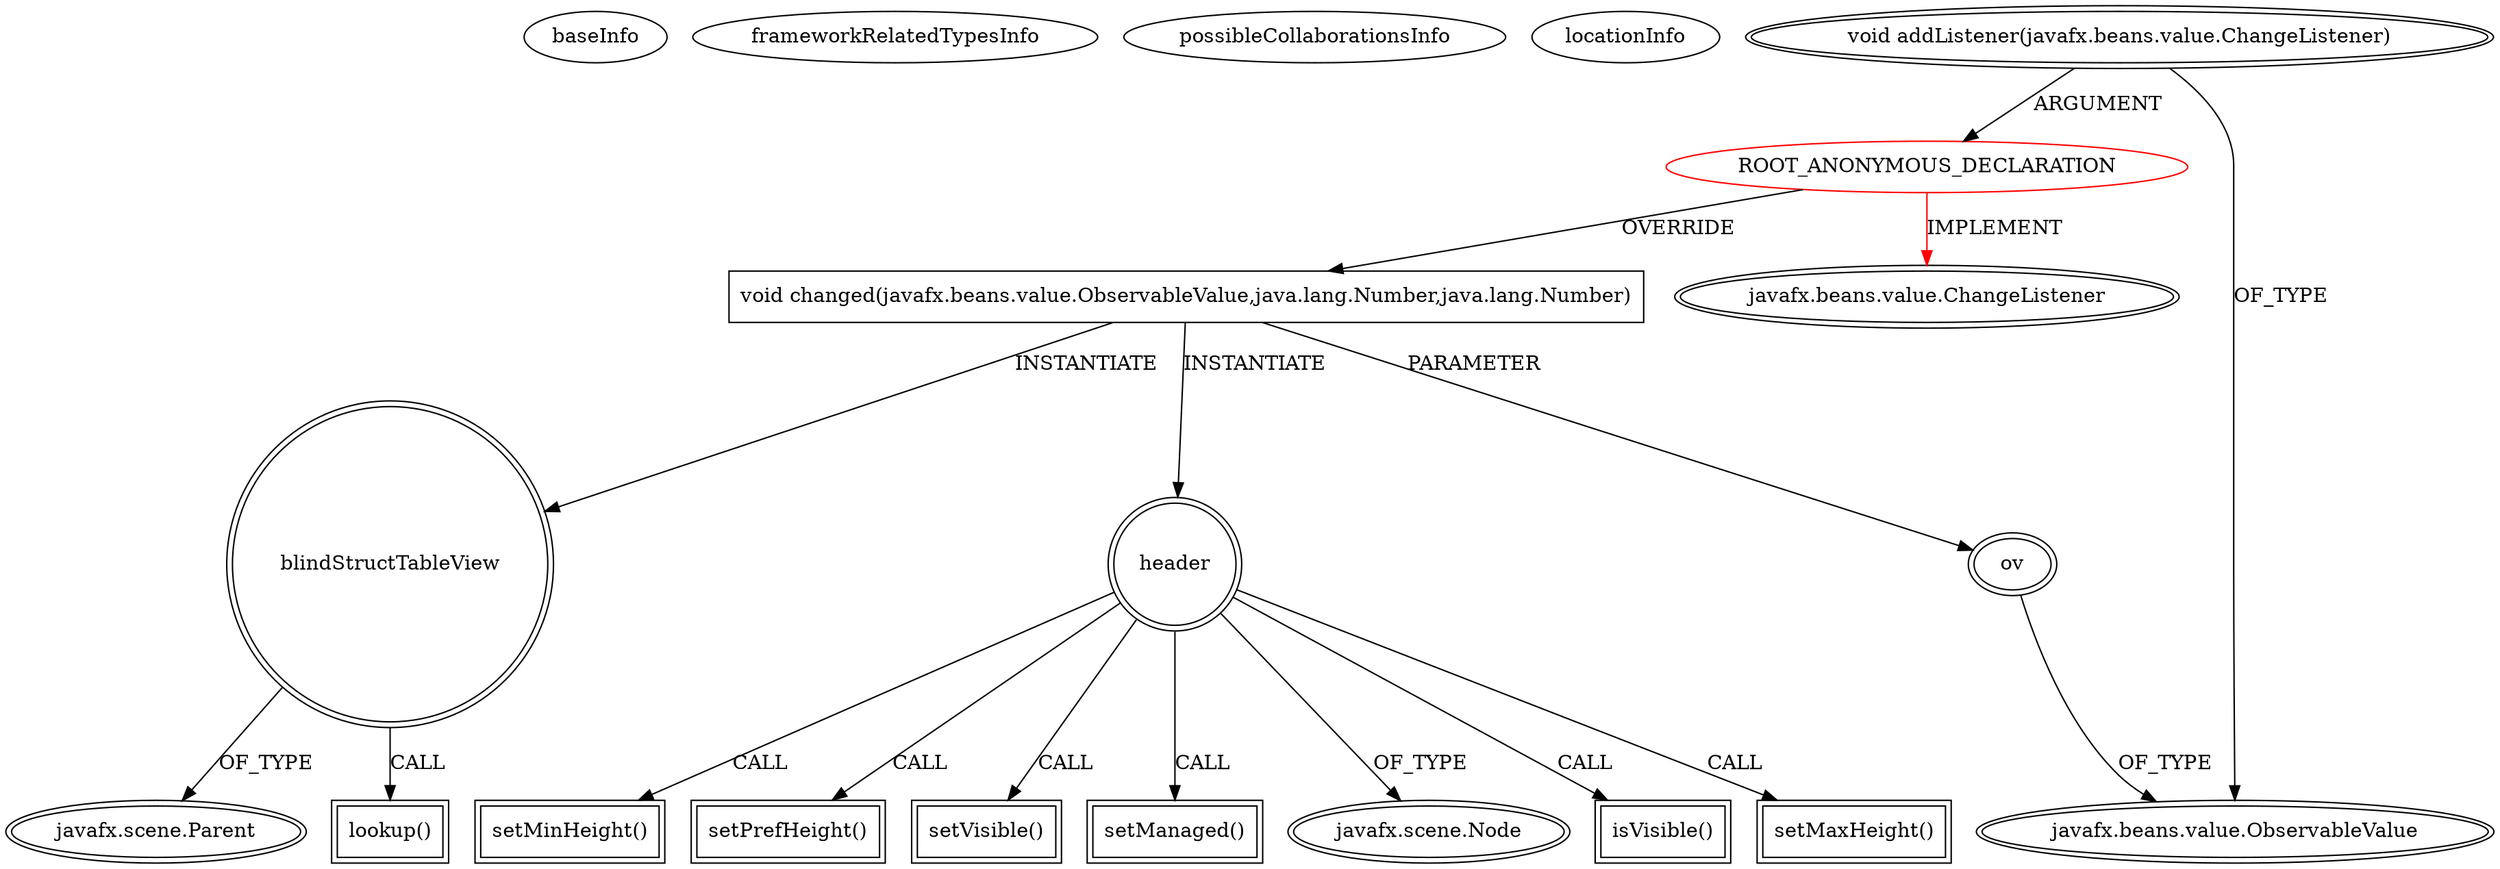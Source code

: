 digraph {
baseInfo[graphId=2989,category="extension_graph",isAnonymous=true,possibleRelation=false]
frameworkRelatedTypesInfo[0="javafx.beans.value.ChangeListener"]
possibleCollaborationsInfo[]
locationInfo[projectName="hock323-eventManager",filePath="/hock323-eventManager/EventManager-master/src/eventManager/controller/pokerTournament/BlindsController.java",contextSignature="void chargeBlindStructView()",graphId="2989"]
0[label="ROOT_ANONYMOUS_DECLARATION",vertexType="ROOT_ANONYMOUS_DECLARATION",isFrameworkType=false,color=red]
1[label="javafx.beans.value.ChangeListener",vertexType="FRAMEWORK_INTERFACE_TYPE",isFrameworkType=true,peripheries=2]
2[label="void addListener(javafx.beans.value.ChangeListener)",vertexType="OUTSIDE_CALL",isFrameworkType=true,peripheries=2]
3[label="javafx.beans.value.ObservableValue",vertexType="FRAMEWORK_INTERFACE_TYPE",isFrameworkType=true,peripheries=2]
4[label="void changed(javafx.beans.value.ObservableValue,java.lang.Number,java.lang.Number)",vertexType="OVERRIDING_METHOD_DECLARATION",isFrameworkType=false,shape=box]
5[label="ov",vertexType="PARAMETER_DECLARATION",isFrameworkType=true,peripheries=2]
7[label="blindStructTableView",vertexType="VARIABLE_EXPRESION",isFrameworkType=true,peripheries=2,shape=circle]
9[label="javafx.scene.Parent",vertexType="FRAMEWORK_CLASS_TYPE",isFrameworkType=true,peripheries=2]
8[label="lookup()",vertexType="INSIDE_CALL",isFrameworkType=true,peripheries=2,shape=box]
10[label="header",vertexType="VARIABLE_EXPRESION",isFrameworkType=true,peripheries=2,shape=circle]
12[label="javafx.scene.Node",vertexType="FRAMEWORK_CLASS_TYPE",isFrameworkType=true,peripheries=2]
11[label="isVisible()",vertexType="INSIDE_CALL",isFrameworkType=true,peripheries=2,shape=box]
14[label="setMaxHeight()",vertexType="INSIDE_CALL",isFrameworkType=true,peripheries=2,shape=box]
16[label="setMinHeight()",vertexType="INSIDE_CALL",isFrameworkType=true,peripheries=2,shape=box]
18[label="setPrefHeight()",vertexType="INSIDE_CALL",isFrameworkType=true,peripheries=2,shape=box]
20[label="setVisible()",vertexType="INSIDE_CALL",isFrameworkType=true,peripheries=2,shape=box]
22[label="setManaged()",vertexType="INSIDE_CALL",isFrameworkType=true,peripheries=2,shape=box]
0->1[label="IMPLEMENT",color=red]
2->0[label="ARGUMENT"]
2->3[label="OF_TYPE"]
0->4[label="OVERRIDE"]
5->3[label="OF_TYPE"]
4->5[label="PARAMETER"]
4->7[label="INSTANTIATE"]
7->9[label="OF_TYPE"]
7->8[label="CALL"]
4->10[label="INSTANTIATE"]
10->12[label="OF_TYPE"]
10->11[label="CALL"]
10->14[label="CALL"]
10->16[label="CALL"]
10->18[label="CALL"]
10->20[label="CALL"]
10->22[label="CALL"]
}

